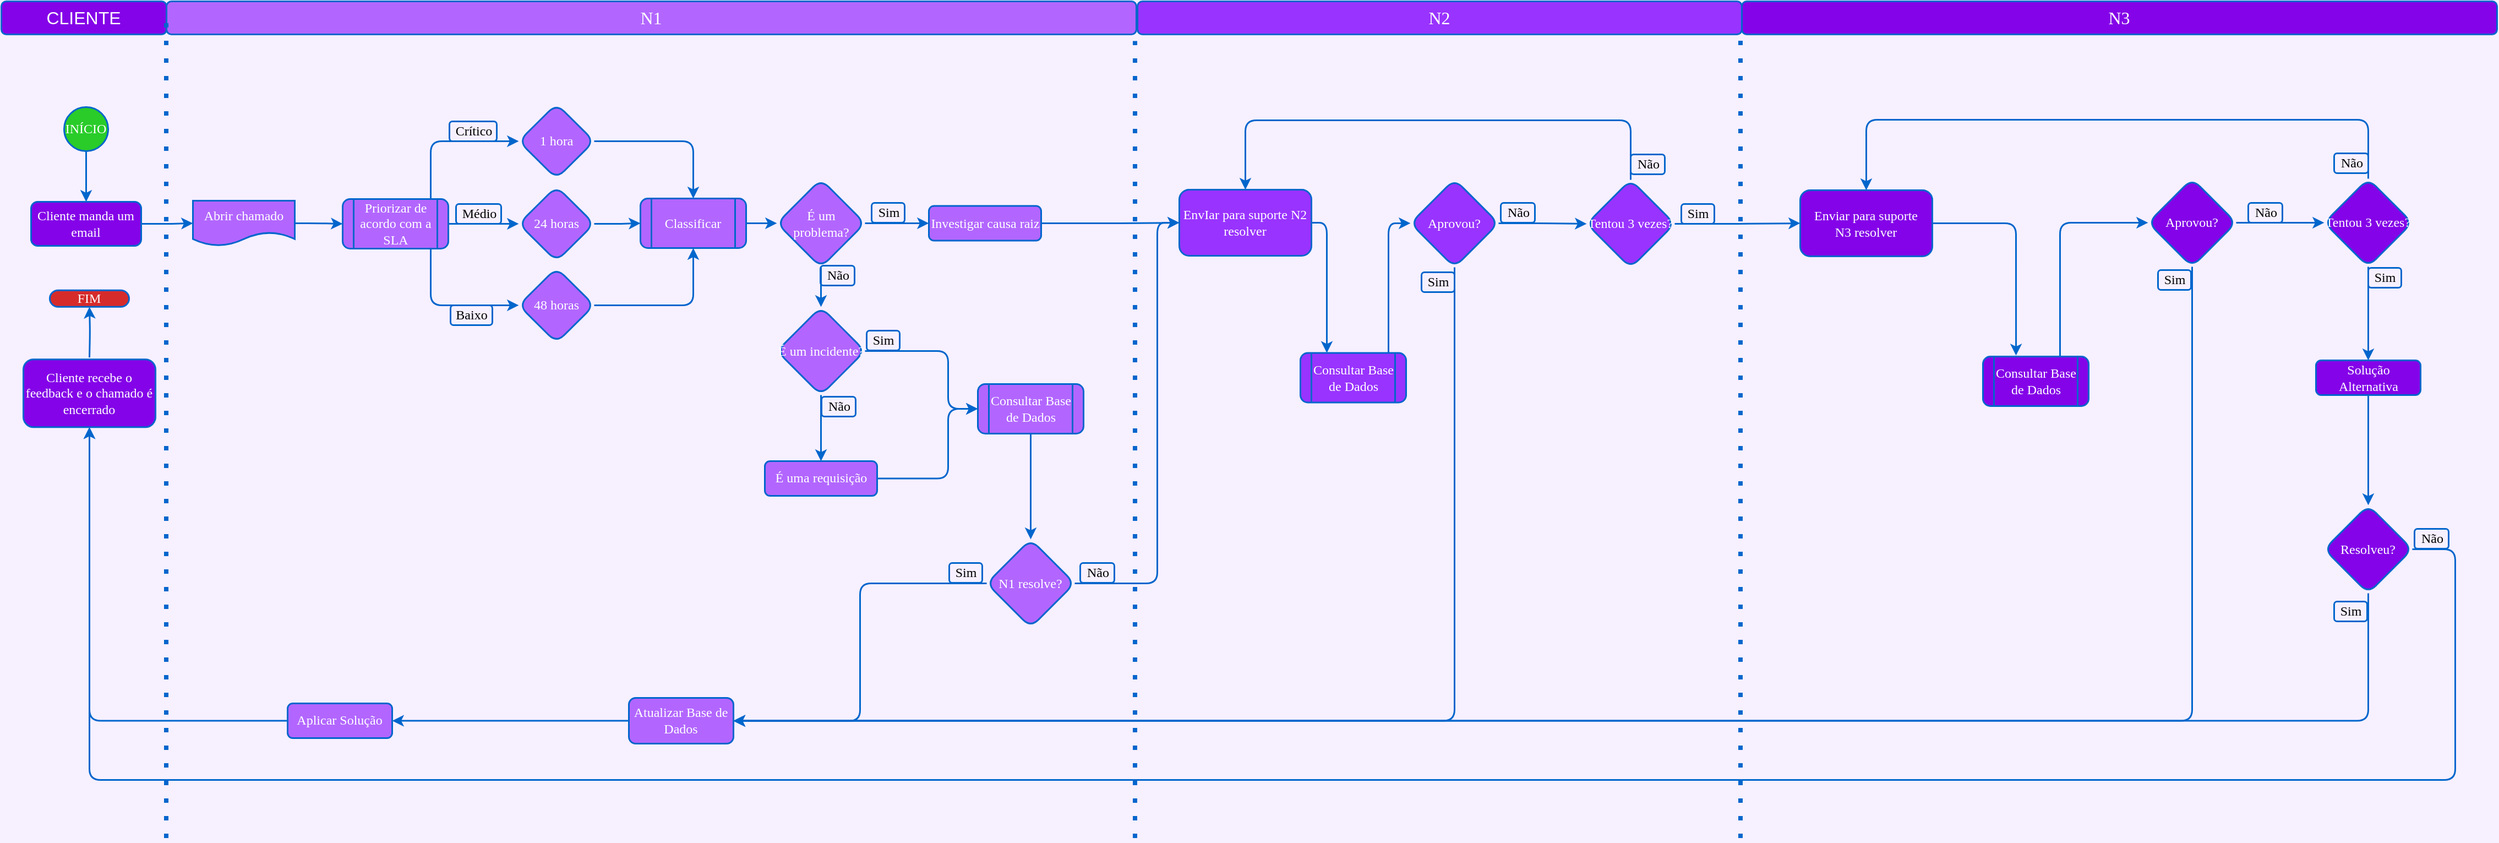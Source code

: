 <mxfile version="16.5.1" type="device"><diagram id="A5c_rkgQ94NfLmDdaCIv" name="Page-1"><mxGraphModel dx="2188" dy="1331" grid="0" gridSize="10" guides="0" tooltips="1" connect="1" arrows="1" fold="1" page="1" pageScale="1" pageWidth="827" pageHeight="1169" background="#F7F0FF" math="0" shadow="0"><root><mxCell id="0"/><mxCell id="1" parent="0"/><mxCell id="Slh5JcPYbbUTgBIkRvV1-237" value="N1" style="rounded=1;whiteSpace=wrap;html=1;fillColor=#B266FF;strokeColor=#0066CC;fontColor=#FFFFFF;fontFamily=Tahoma;strokeWidth=1.5;fontSize=16;" parent="1" vertex="1"><mxGeometry x="150" width="881" height="30" as="geometry"/></mxCell><mxCell id="Slh5JcPYbbUTgBIkRvV1-244" value="" style="endArrow=none;dashed=1;html=1;dashPattern=1 3;strokeWidth=4;rounded=1;entryX=0.594;entryY=1.064;entryDx=0;entryDy=0;entryPerimeter=0;strokeColor=#0066CC;fontColor=#FFFFFF;fontFamily=Tahoma;" parent="1" edge="1"><mxGeometry width="50" height="50" relative="1" as="geometry"><mxPoint x="1580" y="760" as="sourcePoint"/><mxPoint x="1580.004" y="32.5" as="targetPoint"/></mxGeometry></mxCell><mxCell id="Slh5JcPYbbUTgBIkRvV1-250" value="" style="endArrow=none;dashed=1;html=1;dashPattern=1 3;strokeWidth=4;rounded=1;entryX=0.594;entryY=1.064;entryDx=0;entryDy=0;entryPerimeter=0;strokeColor=#0066CC;fontColor=#FFFFFF;fontFamily=Tahoma;" parent="1" edge="1"><mxGeometry width="50" height="50" relative="1" as="geometry"><mxPoint x="1030" y="760" as="sourcePoint"/><mxPoint x="1030.004" y="36.25" as="targetPoint"/></mxGeometry></mxCell><mxCell id="Slh5JcPYbbUTgBIkRvV1-252" value="CLIENTE" style="rounded=1;whiteSpace=wrap;html=1;fillColor=#8403E8;strokeColor=#0066CC;fontColor=#FFFFFF;strokeWidth=1.5;fontSize=16;" parent="1" vertex="1"><mxGeometry width="150" height="30" as="geometry"/></mxCell><mxCell id="Slh5JcPYbbUTgBIkRvV1-253" value="" style="endArrow=none;dashed=1;html=1;dashPattern=1 3;strokeWidth=4;rounded=1;strokeColor=#0066CC;fontColor=#FFFFFF;fontFamily=Tahoma;fillColor=#d5e8d4;fontSize=24;" parent="1" edge="1"><mxGeometry width="50" height="50" relative="1" as="geometry"><mxPoint x="150" y="760" as="sourcePoint"/><mxPoint x="150" y="16.5" as="targetPoint"/></mxGeometry></mxCell><mxCell id="4X_OrvKNGzuKJOwHX_KE-9" value="" style="edgeStyle=orthogonalEdgeStyle;rounded=1;orthogonalLoop=1;jettySize=auto;html=1;strokeColor=#0066CC;fontColor=#FFFFFF;fontFamily=Tahoma;strokeWidth=1.5;" parent="1" source="4X_OrvKNGzuKJOwHX_KE-10" target="4X_OrvKNGzuKJOwHX_KE-12" edge="1"><mxGeometry relative="1" as="geometry"/></mxCell><mxCell id="4X_OrvKNGzuKJOwHX_KE-10" value="INÍCIO" style="ellipse;whiteSpace=wrap;html=1;aspect=fixed;fillColor=#29CC29;strokeColor=#0066CC;fontColor=#FFFFFF;rounded=1;fontFamily=Tahoma;strokeWidth=1.5;" parent="1" vertex="1"><mxGeometry x="57" y="96" width="40" height="40" as="geometry"/></mxCell><mxCell id="4X_OrvKNGzuKJOwHX_KE-93" value="" style="edgeStyle=orthogonalEdgeStyle;rounded=1;orthogonalLoop=1;jettySize=auto;html=1;strokeColor=#0066CC;fontColor=#FFFFFF;fontFamily=Tahoma;strokeWidth=1.5;" parent="1" source="4X_OrvKNGzuKJOwHX_KE-12" target="4X_OrvKNGzuKJOwHX_KE-92" edge="1"><mxGeometry relative="1" as="geometry"/></mxCell><mxCell id="4X_OrvKNGzuKJOwHX_KE-12" value="Cliente manda um email" style="whiteSpace=wrap;html=1;fillColor=#8403E8;strokeColor=#0066CC;fontColor=#FFFFFF;rounded=1;fontFamily=Tahoma;labelBorderColor=none;strokeWidth=1.5;" parent="1" vertex="1"><mxGeometry x="27" y="182" width="100" height="40" as="geometry"/></mxCell><mxCell id="4X_OrvKNGzuKJOwHX_KE-13" value="" style="edgeStyle=orthogonalEdgeStyle;rounded=1;orthogonalLoop=1;jettySize=auto;html=1;strokeColor=#0066CC;fontColor=#FFFFFF;fontFamily=Tahoma;strokeWidth=1.5;" parent="1" source="4X_OrvKNGzuKJOwHX_KE-15" target="4X_OrvKNGzuKJOwHX_KE-21" edge="1"><mxGeometry relative="1" as="geometry"/></mxCell><mxCell id="4X_OrvKNGzuKJOwHX_KE-15" value="É um problema?" style="rhombus;whiteSpace=wrap;html=1;fillColor=#B266FF;strokeColor=#0066CC;fontColor=#FFFFFF;rounded=1;fontFamily=Tahoma;strokeWidth=1.5;" parent="1" vertex="1"><mxGeometry x="704.5" y="161.5" width="80" height="80" as="geometry"/></mxCell><mxCell id="4X_OrvKNGzuKJOwHX_KE-17" value="Sim" style="text;html=1;align=center;verticalAlign=middle;resizable=0;points=[];autosize=1;strokeColor=#0066CC;fillColor=none;fontColor=#000000;rounded=1;fontFamily=Tahoma;strokeWidth=1.5;" parent="1" vertex="1"><mxGeometry x="790.5" y="183" width="30" height="18" as="geometry"/></mxCell><mxCell id="4X_OrvKNGzuKJOwHX_KE-18" value="Não" style="text;html=1;align=center;verticalAlign=middle;resizable=0;points=[];autosize=1;strokeColor=#0066CC;fillColor=none;fontColor=#000000;rounded=1;fontFamily=Tahoma;strokeWidth=1.5;" parent="1" vertex="1"><mxGeometry x="744" y="240" width="31" height="18" as="geometry"/></mxCell><mxCell id="4X_OrvKNGzuKJOwHX_KE-19" value="" style="edgeStyle=orthogonalEdgeStyle;rounded=1;orthogonalLoop=1;jettySize=auto;html=1;entryX=0.5;entryY=0;entryDx=0;entryDy=0;strokeColor=#0066CC;fontColor=#FFFFFF;fontFamily=Tahoma;strokeWidth=1.5;" parent="1" source="4X_OrvKNGzuKJOwHX_KE-21" target="xC4KgedidKU4m2oxbTdX-14" edge="1"><mxGeometry relative="1" as="geometry"><mxPoint x="744.48" y="387.52" as="targetPoint"/></mxGeometry></mxCell><mxCell id="4X_OrvKNGzuKJOwHX_KE-21" value="É um incidente?" style="rhombus;whiteSpace=wrap;html=1;fillColor=#B266FF;strokeColor=#0066CC;fontColor=#FFFFFF;rounded=1;fontFamily=Tahoma;strokeWidth=1.5;" parent="1" vertex="1"><mxGeometry x="704.5" y="277.5" width="80" height="80" as="geometry"/></mxCell><mxCell id="xC4KgedidKU4m2oxbTdX-9" style="edgeStyle=orthogonalEdgeStyle;rounded=1;orthogonalLoop=1;jettySize=auto;html=1;entryX=0;entryY=0.5;entryDx=0;entryDy=0;exitX=1;exitY=0.5;exitDx=0;exitDy=0;strokeColor=#0066CC;fontColor=#FFFFFF;fontFamily=Tahoma;strokeWidth=1.5;" edge="1" parent="1" source="xC4KgedidKU4m2oxbTdX-14" target="xC4KgedidKU4m2oxbTdX-13"><mxGeometry relative="1" as="geometry"><mxPoint x="784.5" y="427.5" as="sourcePoint"/><Array as="points"><mxPoint x="860" y="433.5"/><mxPoint x="860" y="370.5"/></Array></mxGeometry></mxCell><mxCell id="4X_OrvKNGzuKJOwHX_KE-25" value="Sim" style="text;html=1;align=center;verticalAlign=middle;resizable=0;points=[];autosize=1;strokeColor=#0066CC;fillColor=none;fontColor=#000000;rounded=1;fontFamily=Tahoma;strokeWidth=1.5;" parent="1" vertex="1"><mxGeometry x="786" y="299" width="30" height="18" as="geometry"/></mxCell><mxCell id="4X_OrvKNGzuKJOwHX_KE-27" value="Não" style="text;html=1;align=center;verticalAlign=middle;resizable=0;points=[];autosize=1;strokeColor=#0066CC;fillColor=none;fontColor=#000000;rounded=1;fontFamily=Tahoma;strokeWidth=1.5;" parent="1" vertex="1"><mxGeometry x="745" y="359" width="31" height="18" as="geometry"/></mxCell><mxCell id="4X_OrvKNGzuKJOwHX_KE-86" value="" style="edgeStyle=orthogonalEdgeStyle;rounded=1;orthogonalLoop=1;jettySize=auto;html=1;exitX=1;exitY=0.5;exitDx=0;exitDy=0;entryX=0;entryY=0.5;entryDx=0;entryDy=0;strokeColor=#0066CC;fontColor=#FFFFFF;fontFamily=Tahoma;strokeWidth=1.5;" parent="1" target="xC4KgedidKU4m2oxbTdX-56" edge="1" source="4X_OrvKNGzuKJOwHX_KE-15"><mxGeometry relative="1" as="geometry"><mxPoint x="1130" y="269" as="sourcePoint"/></mxGeometry></mxCell><mxCell id="4X_OrvKNGzuKJOwHX_KE-43" style="edgeStyle=orthogonalEdgeStyle;rounded=1;orthogonalLoop=1;jettySize=auto;html=1;entryX=0;entryY=0.5;entryDx=0;entryDy=0;exitX=1;exitY=0.5;exitDx=0;exitDy=0;strokeColor=#0066CC;fontColor=#FFFFFF;fontFamily=Tahoma;strokeWidth=1.5;" parent="1" target="xC4KgedidKU4m2oxbTdX-13" edge="1" source="4X_OrvKNGzuKJOwHX_KE-21"><mxGeometry relative="1" as="geometry"><mxPoint x="904.5" y="591.5" as="sourcePoint"/><Array as="points"><mxPoint x="860" y="317.5"/><mxPoint x="860" y="369.5"/></Array></mxGeometry></mxCell><mxCell id="4X_OrvKNGzuKJOwHX_KE-33" value="FIM" style="rounded=1;whiteSpace=wrap;html=1;arcSize=50;fillColor=#D62B2B;strokeColor=#0066CC;fontColor=#FFFFFF;fontFamily=Tahoma;strokeWidth=1.5;" parent="1" vertex="1"><mxGeometry x="44" y="262.37" width="72" height="15" as="geometry"/></mxCell><mxCell id="4X_OrvKNGzuKJOwHX_KE-96" style="edgeStyle=orthogonalEdgeStyle;rounded=1;orthogonalLoop=1;jettySize=auto;html=1;entryX=0;entryY=0.5;entryDx=0;entryDy=0;strokeColor=#0066CC;fontColor=#FFFFFF;fontFamily=Tahoma;strokeWidth=1.5;" parent="1" source="4X_OrvKNGzuKJOwHX_KE-38" target="4X_OrvKNGzuKJOwHX_KE-69" edge="1"><mxGeometry relative="1" as="geometry"><Array as="points"><mxPoint x="390" y="127"/></Array></mxGeometry></mxCell><mxCell id="4X_OrvKNGzuKJOwHX_KE-100" style="edgeStyle=orthogonalEdgeStyle;rounded=1;orthogonalLoop=1;jettySize=auto;html=1;strokeColor=#0066CC;fontColor=#FFFFFF;fontFamily=Tahoma;strokeWidth=1.5;" parent="1" source="4X_OrvKNGzuKJOwHX_KE-38" target="4X_OrvKNGzuKJOwHX_KE-98" edge="1"><mxGeometry relative="1" as="geometry"/></mxCell><mxCell id="4X_OrvKNGzuKJOwHX_KE-102" style="edgeStyle=orthogonalEdgeStyle;rounded=1;orthogonalLoop=1;jettySize=auto;html=1;entryX=0;entryY=0.5;entryDx=0;entryDy=0;strokeColor=#0066CC;fontColor=#FFFFFF;fontFamily=Tahoma;strokeWidth=1.5;" parent="1" source="4X_OrvKNGzuKJOwHX_KE-38" target="4X_OrvKNGzuKJOwHX_KE-99" edge="1"><mxGeometry relative="1" as="geometry"><Array as="points"><mxPoint x="390" y="276"/></Array></mxGeometry></mxCell><mxCell id="4X_OrvKNGzuKJOwHX_KE-38" value="Priorizar de acordo com a SLA" style="shape=process;whiteSpace=wrap;html=1;backgroundOutline=1;fillColor=#B266FF;strokeColor=#0066CC;fontColor=#FFFFFF;rounded=1;fontFamily=Tahoma;strokeWidth=1.5;" parent="1" vertex="1"><mxGeometry x="310" y="179.5" width="96" height="45" as="geometry"/></mxCell><mxCell id="4X_OrvKNGzuKJOwHX_KE-63" value="" style="edgeStyle=orthogonalEdgeStyle;rounded=1;orthogonalLoop=1;jettySize=auto;html=1;exitX=0.5;exitY=1;exitDx=0;exitDy=0;strokeColor=#0066CC;fontColor=#FFFFFF;fontFamily=Tahoma;strokeWidth=1.5;" parent="1" source="xC4KgedidKU4m2oxbTdX-13" target="4X_OrvKNGzuKJOwHX_KE-61" edge="1"><mxGeometry relative="1" as="geometry"/></mxCell><mxCell id="4X_OrvKNGzuKJOwHX_KE-53" style="edgeStyle=orthogonalEdgeStyle;rounded=1;orthogonalLoop=1;jettySize=auto;html=1;entryX=1;entryY=0.5;entryDx=0;entryDy=0;strokeColor=#0066CC;fontColor=#FFFFFF;fontFamily=Tahoma;strokeWidth=1.5;" parent="1" source="4X_OrvKNGzuKJOwHX_KE-42" target="xC4KgedidKU4m2oxbTdX-48" edge="1"><mxGeometry relative="1" as="geometry"><Array as="points"><mxPoint x="450" y="653.5"/><mxPoint x="450" y="653.5"/></Array></mxGeometry></mxCell><mxCell id="4X_OrvKNGzuKJOwHX_KE-42" value="Atualizar Base de Dados" style="rounded=1;whiteSpace=wrap;html=1;fillColor=#B266FF;strokeColor=#0066CC;fontColor=#FFFFFF;fontFamily=Tahoma;strokeWidth=1.5;" parent="1" vertex="1"><mxGeometry x="570" y="632.5" width="95" height="41.5" as="geometry"/></mxCell><mxCell id="4X_OrvKNGzuKJOwHX_KE-54" value="" style="edgeStyle=orthogonalEdgeStyle;rounded=1;orthogonalLoop=1;jettySize=auto;html=1;strokeColor=#0066CC;fontColor=#FFFFFF;fontFamily=Tahoma;strokeWidth=1.5;" parent="1" target="4X_OrvKNGzuKJOwHX_KE-33" edge="1"><mxGeometry relative="1" as="geometry"><mxPoint x="80" y="323.37" as="sourcePoint"/></mxGeometry></mxCell><mxCell id="4X_OrvKNGzuKJOwHX_KE-51" value="Cliente recebe o feedback e o chamado é encerrado" style="rounded=1;whiteSpace=wrap;html=1;fillColor=#8403E8;strokeColor=#0066CC;fontColor=#FFFFFF;fontFamily=Tahoma;strokeWidth=1.5;" parent="1" vertex="1"><mxGeometry x="20" y="325.12" width="120" height="61.5" as="geometry"/></mxCell><mxCell id="4X_OrvKNGzuKJOwHX_KE-64" value="" style="edgeStyle=orthogonalEdgeStyle;rounded=1;orthogonalLoop=1;jettySize=auto;html=1;exitX=0;exitY=0.5;exitDx=0;exitDy=0;strokeColor=#0066CC;fontColor=#FFFFFF;fontFamily=Tahoma;strokeWidth=1.5;" parent="1" source="4X_OrvKNGzuKJOwHX_KE-61" target="4X_OrvKNGzuKJOwHX_KE-42" edge="1"><mxGeometry relative="1" as="geometry"><Array as="points"><mxPoint x="780" y="528.5"/><mxPoint x="780" y="653.5"/></Array></mxGeometry></mxCell><mxCell id="xC4KgedidKU4m2oxbTdX-10" style="edgeStyle=orthogonalEdgeStyle;rounded=1;orthogonalLoop=1;jettySize=auto;html=1;entryX=0;entryY=0.5;entryDx=0;entryDy=0;strokeColor=#0066CC;fontColor=#FFFFFF;fontFamily=Tahoma;strokeWidth=1.5;" edge="1" parent="1" source="4X_OrvKNGzuKJOwHX_KE-61" target="4X_OrvKNGzuKJOwHX_KE-85"><mxGeometry relative="1" as="geometry"><Array as="points"><mxPoint x="1050" y="528"/><mxPoint x="1050" y="201"/></Array></mxGeometry></mxCell><mxCell id="4X_OrvKNGzuKJOwHX_KE-61" value="N1 resolve?" style="rhombus;whiteSpace=wrap;html=1;fillColor=#B266FF;strokeColor=#0066CC;fontColor=#FFFFFF;rounded=1;fontFamily=Tahoma;strokeWidth=1.5;" parent="1" vertex="1"><mxGeometry x="895" y="488.5" width="80" height="80" as="geometry"/></mxCell><mxCell id="4X_OrvKNGzuKJOwHX_KE-66" value="Sim" style="text;html=1;align=center;verticalAlign=middle;resizable=0;points=[];autosize=1;strokeColor=#0066CC;fillColor=none;fontColor=#000000;rounded=1;fontFamily=Tahoma;strokeWidth=1.5;" parent="1" vertex="1"><mxGeometry x="861" y="510" width="30" height="18" as="geometry"/></mxCell><mxCell id="4X_OrvKNGzuKJOwHX_KE-67" value="Não" style="text;html=1;align=center;verticalAlign=middle;resizable=0;points=[];autosize=1;strokeColor=#0066CC;fillColor=none;fontColor=#000000;rounded=1;fontFamily=Tahoma;strokeWidth=1.5;" parent="1" vertex="1"><mxGeometry x="980" y="510" width="31" height="18" as="geometry"/></mxCell><mxCell id="xC4KgedidKU4m2oxbTdX-5" style="edgeStyle=orthogonalEdgeStyle;rounded=1;orthogonalLoop=1;jettySize=auto;html=1;strokeColor=#0066CC;fontColor=#FFFFFF;fontFamily=Tahoma;strokeWidth=1.5;" edge="1" parent="1" source="4X_OrvKNGzuKJOwHX_KE-69" target="xC4KgedidKU4m2oxbTdX-4"><mxGeometry relative="1" as="geometry"/></mxCell><mxCell id="4X_OrvKNGzuKJOwHX_KE-69" value="1 hora" style="rhombus;whiteSpace=wrap;html=1;fillColor=#B266FF;strokeColor=#0066CC;fontColor=#FFFFFF;rounded=1;fontFamily=Tahoma;strokeWidth=1.5;" parent="1" vertex="1"><mxGeometry x="470" y="93" width="68.5" height="68" as="geometry"/></mxCell><mxCell id="xC4KgedidKU4m2oxbTdX-16" style="edgeStyle=orthogonalEdgeStyle;rounded=1;orthogonalLoop=1;jettySize=auto;html=1;entryX=0.25;entryY=0;entryDx=0;entryDy=0;strokeColor=#0066CC;fontColor=#FFFFFF;fontFamily=Tahoma;strokeWidth=1.5;" edge="1" parent="1" source="4X_OrvKNGzuKJOwHX_KE-85" target="xC4KgedidKU4m2oxbTdX-40"><mxGeometry relative="1" as="geometry"><mxPoint x="1140" y="327.5" as="targetPoint"/><Array as="points"><mxPoint x="1204" y="201"/></Array></mxGeometry></mxCell><mxCell id="4X_OrvKNGzuKJOwHX_KE-85" value="EnvIar para suporte N2 resolver" style="whiteSpace=wrap;html=1;fillColor=#9933FF;strokeColor=#0066CC;fontColor=#FFFFFF;rounded=1;fontFamily=Tahoma;strokeWidth=1.5;" parent="1" vertex="1"><mxGeometry x="1070" y="171" width="120" height="60" as="geometry"/></mxCell><mxCell id="4X_OrvKNGzuKJOwHX_KE-95" style="edgeStyle=orthogonalEdgeStyle;rounded=1;orthogonalLoop=1;jettySize=auto;html=1;entryX=0;entryY=0.5;entryDx=0;entryDy=0;strokeColor=#0066CC;fontColor=#FFFFFF;fontFamily=Tahoma;strokeWidth=1.5;" parent="1" source="4X_OrvKNGzuKJOwHX_KE-92" target="4X_OrvKNGzuKJOwHX_KE-38" edge="1"><mxGeometry relative="1" as="geometry"><mxPoint x="280" y="237.5" as="targetPoint"/></mxGeometry></mxCell><mxCell id="4X_OrvKNGzuKJOwHX_KE-92" value="&lt;span style=&quot;&quot;&gt;Abrir chamado&lt;/span&gt;" style="shape=document;whiteSpace=wrap;html=1;boundedLbl=1;fillColor=#B266FF;strokeColor=#0066CC;fontColor=#FFFFFF;rounded=1;fontFamily=Tahoma;strokeWidth=1.5;" parent="1" vertex="1"><mxGeometry x="174" y="181" width="92.5" height="41" as="geometry"/></mxCell><mxCell id="4X_OrvKNGzuKJOwHX_KE-97" value="Crítico" style="text;html=1;align=center;verticalAlign=middle;resizable=0;points=[];autosize=1;strokeColor=#0066CC;fillColor=none;fontColor=#000000;rounded=1;fontFamily=Tahoma;strokeWidth=1.5;" parent="1" vertex="1"><mxGeometry x="407" y="109" width="43" height="18" as="geometry"/></mxCell><mxCell id="xC4KgedidKU4m2oxbTdX-6" style="edgeStyle=orthogonalEdgeStyle;rounded=1;orthogonalLoop=1;jettySize=auto;html=1;entryX=0;entryY=0.5;entryDx=0;entryDy=0;strokeColor=#0066CC;fontColor=#FFFFFF;fontFamily=Tahoma;strokeWidth=1.5;" edge="1" parent="1" source="4X_OrvKNGzuKJOwHX_KE-98" target="xC4KgedidKU4m2oxbTdX-4"><mxGeometry relative="1" as="geometry"/></mxCell><mxCell id="4X_OrvKNGzuKJOwHX_KE-98" value="24 horas" style="rhombus;whiteSpace=wrap;html=1;fillColor=#B266FF;strokeColor=#0066CC;fontColor=#FFFFFF;rounded=1;fontFamily=Tahoma;strokeWidth=1.5;" parent="1" vertex="1"><mxGeometry x="470" y="168" width="68.5" height="68" as="geometry"/></mxCell><mxCell id="xC4KgedidKU4m2oxbTdX-7" style="edgeStyle=orthogonalEdgeStyle;rounded=1;orthogonalLoop=1;jettySize=auto;html=1;entryX=0.5;entryY=1;entryDx=0;entryDy=0;strokeColor=#0066CC;fontColor=#FFFFFF;fontFamily=Tahoma;strokeWidth=1.5;" edge="1" parent="1" source="4X_OrvKNGzuKJOwHX_KE-99" target="xC4KgedidKU4m2oxbTdX-4"><mxGeometry relative="1" as="geometry"/></mxCell><mxCell id="4X_OrvKNGzuKJOwHX_KE-99" value="48 horas" style="rhombus;whiteSpace=wrap;html=1;fillColor=#B266FF;strokeColor=#0066CC;fontColor=#FFFFFF;rounded=1;fontFamily=Tahoma;strokeWidth=1.5;" parent="1" vertex="1"><mxGeometry x="470" y="242" width="68.5" height="68" as="geometry"/></mxCell><mxCell id="xC4KgedidKU4m2oxbTdX-1" value="Médio" style="text;html=1;align=center;verticalAlign=middle;resizable=0;points=[];autosize=1;strokeColor=#0066CC;fillColor=none;fontColor=#000000;rounded=1;fontFamily=Tahoma;strokeWidth=1.5;" vertex="1" parent="1"><mxGeometry x="413" y="184" width="41" height="18" as="geometry"/></mxCell><mxCell id="xC4KgedidKU4m2oxbTdX-3" value="Baixo" style="text;html=1;align=center;verticalAlign=middle;resizable=0;points=[];autosize=1;strokeColor=#0066CC;fillColor=none;fontColor=#000000;rounded=1;fontFamily=Tahoma;strokeWidth=1.5;" vertex="1" parent="1"><mxGeometry x="408" y="276" width="38" height="18" as="geometry"/></mxCell><mxCell id="xC4KgedidKU4m2oxbTdX-8" style="edgeStyle=orthogonalEdgeStyle;rounded=1;orthogonalLoop=1;jettySize=auto;html=1;entryX=0;entryY=0.5;entryDx=0;entryDy=0;strokeColor=#0066CC;fontColor=#FFFFFF;fontFamily=Tahoma;strokeWidth=1.5;" edge="1" parent="1" source="xC4KgedidKU4m2oxbTdX-4" target="4X_OrvKNGzuKJOwHX_KE-15"><mxGeometry relative="1" as="geometry"><mxPoint x="710" y="204.5" as="targetPoint"/></mxGeometry></mxCell><mxCell id="xC4KgedidKU4m2oxbTdX-4" value="Classificar" style="shape=process;whiteSpace=wrap;html=1;backgroundOutline=1;fillColor=#B266FF;strokeColor=#0066CC;fontColor=#FFFFFF;rounded=1;fontFamily=Tahoma;strokeWidth=1.5;" vertex="1" parent="1"><mxGeometry x="580.5" y="179" width="96" height="45" as="geometry"/></mxCell><mxCell id="xC4KgedidKU4m2oxbTdX-13" value="Consultar Base de Dados" style="shape=process;whiteSpace=wrap;html=1;backgroundOutline=1;fillColor=#B266FF;strokeColor=#0066CC;fontColor=#FFFFFF;rounded=1;fontFamily=Tahoma;strokeWidth=1.5;" vertex="1" parent="1"><mxGeometry x="887" y="347.5" width="96" height="45" as="geometry"/></mxCell><mxCell id="xC4KgedidKU4m2oxbTdX-14" value="É uma requisição" style="rounded=1;whiteSpace=wrap;html=1;fillColor=#B266FF;strokeColor=#0066CC;fontColor=#FFFFFF;fontFamily=Tahoma;strokeWidth=1.5;" vertex="1" parent="1"><mxGeometry x="693.5" y="417.5" width="102" height="31.5" as="geometry"/></mxCell><mxCell id="xC4KgedidKU4m2oxbTdX-19" style="edgeStyle=orthogonalEdgeStyle;rounded=1;orthogonalLoop=1;jettySize=auto;html=1;entryX=0;entryY=0.5;entryDx=0;entryDy=0;strokeColor=#0066CC;fontColor=#FFFFFF;fontFamily=Tahoma;strokeWidth=1.5;" edge="1" parent="1" source="xC4KgedidKU4m2oxbTdX-15" target="xC4KgedidKU4m2oxbTdX-17"><mxGeometry relative="1" as="geometry"><mxPoint x="1410" y="201.5" as="targetPoint"/></mxGeometry></mxCell><mxCell id="xC4KgedidKU4m2oxbTdX-20" style="edgeStyle=orthogonalEdgeStyle;rounded=1;orthogonalLoop=1;jettySize=auto;html=1;entryX=1;entryY=0.5;entryDx=0;entryDy=0;exitX=0.5;exitY=1;exitDx=0;exitDy=0;strokeColor=#0066CC;fontColor=#FFFFFF;fontFamily=Tahoma;strokeWidth=1.5;" edge="1" parent="1" source="xC4KgedidKU4m2oxbTdX-15" target="4X_OrvKNGzuKJOwHX_KE-42"><mxGeometry relative="1" as="geometry"><Array as="points"><mxPoint x="1320" y="653.5"/></Array></mxGeometry></mxCell><mxCell id="xC4KgedidKU4m2oxbTdX-15" value="Aprovou?" style="rhombus;whiteSpace=wrap;html=1;fillColor=#9933FF;strokeColor=#0066CC;fontColor=#FFFFFF;rounded=1;fontFamily=Tahoma;strokeWidth=1.5;" vertex="1" parent="1"><mxGeometry x="1280" y="161.5" width="80" height="80" as="geometry"/></mxCell><mxCell id="xC4KgedidKU4m2oxbTdX-18" style="edgeStyle=orthogonalEdgeStyle;rounded=1;orthogonalLoop=1;jettySize=auto;html=1;entryX=0.5;entryY=0;entryDx=0;entryDy=0;strokeColor=#0066CC;fontColor=#FFFFFF;fontFamily=Tahoma;strokeWidth=1.5;" edge="1" parent="1" source="xC4KgedidKU4m2oxbTdX-17" target="4X_OrvKNGzuKJOwHX_KE-85"><mxGeometry relative="1" as="geometry"><mxPoint x="1070" y="167.5" as="targetPoint"/><Array as="points"><mxPoint x="1480" y="108"/><mxPoint x="1130" y="108"/></Array></mxGeometry></mxCell><mxCell id="xC4KgedidKU4m2oxbTdX-26" style="edgeStyle=orthogonalEdgeStyle;rounded=1;orthogonalLoop=1;jettySize=auto;html=1;entryX=0;entryY=0.5;entryDx=0;entryDy=0;strokeColor=#0066CC;fontColor=#FFFFFF;fontFamily=Tahoma;strokeWidth=1.5;" edge="1" parent="1" source="xC4KgedidKU4m2oxbTdX-17" target="xC4KgedidKU4m2oxbTdX-25"><mxGeometry relative="1" as="geometry"/></mxCell><mxCell id="xC4KgedidKU4m2oxbTdX-17" value="Tentou 3 vezes?" style="rhombus;whiteSpace=wrap;html=1;fillColor=#9933FF;strokeColor=#0066CC;fontColor=#FFFFFF;rounded=1;fontFamily=Tahoma;strokeWidth=1.5;" vertex="1" parent="1"><mxGeometry x="1440" y="162" width="80" height="80" as="geometry"/></mxCell><mxCell id="xC4KgedidKU4m2oxbTdX-21" value="Sim" style="text;html=1;align=center;verticalAlign=middle;resizable=0;points=[];autosize=1;strokeColor=#0066CC;fillColor=none;fontColor=#000000;rounded=1;fontFamily=Tahoma;strokeWidth=1.5;" vertex="1" parent="1"><mxGeometry x="1290" y="246" width="30" height="18" as="geometry"/></mxCell><mxCell id="xC4KgedidKU4m2oxbTdX-22" value="Não" style="text;html=1;align=center;verticalAlign=middle;resizable=0;points=[];autosize=1;strokeColor=#0066CC;fillColor=none;fontColor=#000000;rounded=1;fontFamily=Tahoma;strokeWidth=1.5;" vertex="1" parent="1"><mxGeometry x="1480" y="139" width="31" height="18" as="geometry"/></mxCell><mxCell id="xC4KgedidKU4m2oxbTdX-23" value="Sim" style="text;html=1;align=center;verticalAlign=middle;resizable=0;points=[];autosize=1;strokeColor=#0066CC;fillColor=none;fontColor=#000000;rounded=1;fontFamily=Tahoma;strokeWidth=1.5;" vertex="1" parent="1"><mxGeometry x="1526" y="184" width="30" height="18" as="geometry"/></mxCell><mxCell id="xC4KgedidKU4m2oxbTdX-24" value="Não" style="text;html=1;align=center;verticalAlign=middle;resizable=0;points=[];autosize=1;strokeColor=#0066CC;fillColor=none;fontColor=#000000;rounded=1;fontFamily=Tahoma;strokeWidth=1.5;" vertex="1" parent="1"><mxGeometry x="1362" y="183" width="31" height="18" as="geometry"/></mxCell><mxCell id="xC4KgedidKU4m2oxbTdX-28" style="edgeStyle=orthogonalEdgeStyle;rounded=1;orthogonalLoop=1;jettySize=auto;html=1;entryX=0;entryY=0.5;entryDx=0;entryDy=0;startArrow=none;strokeColor=#0066CC;fontColor=#FFFFFF;fontFamily=Tahoma;strokeWidth=1.5;" edge="1" parent="1" source="xC4KgedidKU4m2oxbTdX-42" target="xC4KgedidKU4m2oxbTdX-27"><mxGeometry relative="1" as="geometry"><Array as="points"><mxPoint x="1870" y="200.5"/></Array></mxGeometry></mxCell><mxCell id="xC4KgedidKU4m2oxbTdX-45" style="edgeStyle=orthogonalEdgeStyle;rounded=1;orthogonalLoop=1;jettySize=auto;html=1;entryX=0.313;entryY=-0.021;entryDx=0;entryDy=0;entryPerimeter=0;strokeColor=#0066CC;fontColor=#FFFFFF;fontFamily=Tahoma;strokeWidth=1.5;" edge="1" parent="1" source="xC4KgedidKU4m2oxbTdX-25" target="xC4KgedidKU4m2oxbTdX-42"><mxGeometry relative="1" as="geometry"/></mxCell><mxCell id="xC4KgedidKU4m2oxbTdX-25" value="Enviar para suporte &lt;br&gt;N3 resolver" style="whiteSpace=wrap;html=1;fillColor=#8403E8;strokeColor=#0066CC;fontColor=#FFFFFF;rounded=1;fontFamily=Tahoma;strokeWidth=1.5;" vertex="1" parent="1"><mxGeometry x="1634" y="171.5" width="120" height="60" as="geometry"/></mxCell><mxCell id="xC4KgedidKU4m2oxbTdX-30" style="edgeStyle=orthogonalEdgeStyle;rounded=1;orthogonalLoop=1;jettySize=auto;html=1;entryX=0;entryY=0.5;entryDx=0;entryDy=0;strokeColor=#0066CC;fontColor=#FFFFFF;fontFamily=Tahoma;strokeWidth=1.5;" edge="1" parent="1" source="xC4KgedidKU4m2oxbTdX-27" target="xC4KgedidKU4m2oxbTdX-29"><mxGeometry relative="1" as="geometry"/></mxCell><mxCell id="xC4KgedidKU4m2oxbTdX-36" style="edgeStyle=orthogonalEdgeStyle;rounded=1;orthogonalLoop=1;jettySize=auto;html=1;entryX=1;entryY=0.5;entryDx=0;entryDy=0;strokeColor=#0066CC;fontColor=#FFFFFF;fontFamily=Tahoma;strokeWidth=1.5;" edge="1" parent="1" source="xC4KgedidKU4m2oxbTdX-27" target="4X_OrvKNGzuKJOwHX_KE-42"><mxGeometry relative="1" as="geometry"><Array as="points"><mxPoint x="1990" y="653.5"/></Array></mxGeometry></mxCell><mxCell id="xC4KgedidKU4m2oxbTdX-27" value="Aprovou?" style="rhombus;whiteSpace=wrap;html=1;fillColor=#8403E8;strokeColor=#0066CC;fontColor=#FFFFFF;rounded=1;fontFamily=Tahoma;strokeWidth=1.5;" vertex="1" parent="1"><mxGeometry x="1950" y="161" width="80" height="80" as="geometry"/></mxCell><mxCell id="xC4KgedidKU4m2oxbTdX-31" style="edgeStyle=orthogonalEdgeStyle;rounded=1;orthogonalLoop=1;jettySize=auto;html=1;entryX=0.5;entryY=0;entryDx=0;entryDy=0;strokeColor=#0066CC;fontColor=#FFFFFF;fontFamily=Tahoma;strokeWidth=1.5;" edge="1" parent="1" source="xC4KgedidKU4m2oxbTdX-29" target="xC4KgedidKU4m2oxbTdX-25"><mxGeometry relative="1" as="geometry"><mxPoint x="1600" y="171.5" as="targetPoint"/><Array as="points"><mxPoint x="2150" y="107.5"/><mxPoint x="1694" y="107.5"/></Array></mxGeometry></mxCell><mxCell id="xC4KgedidKU4m2oxbTdX-46" style="edgeStyle=orthogonalEdgeStyle;rounded=1;orthogonalLoop=1;jettySize=auto;html=1;entryX=0.5;entryY=0;entryDx=0;entryDy=0;strokeColor=#0066CC;fontColor=#FFFFFF;fontFamily=Tahoma;strokeWidth=1.5;" edge="1" parent="1" source="xC4KgedidKU4m2oxbTdX-29" target="xC4KgedidKU4m2oxbTdX-38"><mxGeometry relative="1" as="geometry"><Array as="points"><mxPoint x="2150" y="307.5"/><mxPoint x="2150" y="307.5"/></Array></mxGeometry></mxCell><mxCell id="xC4KgedidKU4m2oxbTdX-29" value="Tentou 3 vezes?" style="rhombus;whiteSpace=wrap;html=1;fillColor=#8403E8;strokeColor=#0066CC;fontColor=#FFFFFF;rounded=1;fontFamily=Tahoma;strokeWidth=1.5;" vertex="1" parent="1"><mxGeometry x="2110" y="161" width="80" height="80" as="geometry"/></mxCell><mxCell id="xC4KgedidKU4m2oxbTdX-32" value="Sim" style="text;html=1;align=center;verticalAlign=middle;resizable=0;points=[];autosize=1;strokeColor=#0066CC;fillColor=none;fontColor=#000000;rounded=1;fontFamily=Tahoma;strokeWidth=1.5;" vertex="1" parent="1"><mxGeometry x="1959" y="244" width="30" height="18" as="geometry"/></mxCell><mxCell id="xC4KgedidKU4m2oxbTdX-33" value="Não" style="text;html=1;align=center;verticalAlign=middle;resizable=0;points=[];autosize=1;strokeColor=#0066CC;fillColor=none;fontColor=#000000;rounded=1;fontFamily=Tahoma;strokeWidth=1.5;" vertex="1" parent="1"><mxGeometry x="2119" y="138" width="31" height="18" as="geometry"/></mxCell><mxCell id="xC4KgedidKU4m2oxbTdX-34" value="Sim" style="text;html=1;align=center;verticalAlign=middle;resizable=0;points=[];autosize=1;strokeColor=#0066CC;fillColor=none;fontColor=#000000;rounded=1;fontFamily=Tahoma;strokeWidth=1.5;" vertex="1" parent="1"><mxGeometry x="2150" y="242" width="30" height="18" as="geometry"/></mxCell><mxCell id="xC4KgedidKU4m2oxbTdX-35" value="Não" style="text;html=1;align=center;verticalAlign=middle;resizable=0;points=[];autosize=1;strokeColor=#0066CC;fillColor=none;fontColor=#000000;rounded=1;fontFamily=Tahoma;strokeWidth=1.5;" vertex="1" parent="1"><mxGeometry x="2041" y="183" width="31" height="18" as="geometry"/></mxCell><mxCell id="xC4KgedidKU4m2oxbTdX-47" style="edgeStyle=orthogonalEdgeStyle;rounded=1;orthogonalLoop=1;jettySize=auto;html=1;entryX=1;entryY=0.5;entryDx=0;entryDy=0;exitX=0.5;exitY=1;exitDx=0;exitDy=0;strokeColor=#0066CC;fontColor=#FFFFFF;fontFamily=Tahoma;strokeWidth=1.5;" edge="1" parent="1" source="xC4KgedidKU4m2oxbTdX-50" target="4X_OrvKNGzuKJOwHX_KE-42"><mxGeometry relative="1" as="geometry"><mxPoint x="2150" y="547.5" as="sourcePoint"/><Array as="points"><mxPoint x="2150" y="653.5"/></Array></mxGeometry></mxCell><mxCell id="xC4KgedidKU4m2oxbTdX-54" style="edgeStyle=orthogonalEdgeStyle;rounded=1;orthogonalLoop=1;jettySize=auto;html=1;entryX=0.5;entryY=0;entryDx=0;entryDy=0;strokeColor=#0066CC;fontColor=#FFFFFF;fontFamily=Tahoma;strokeWidth=1.5;" edge="1" parent="1" source="xC4KgedidKU4m2oxbTdX-38" target="xC4KgedidKU4m2oxbTdX-50"><mxGeometry relative="1" as="geometry"/></mxCell><mxCell id="xC4KgedidKU4m2oxbTdX-38" value="Solução Alternativa" style="rounded=1;whiteSpace=wrap;html=1;fillColor=#8403E8;strokeColor=#0066CC;fontColor=#FFFFFF;fontFamily=Tahoma;strokeWidth=1.5;" vertex="1" parent="1"><mxGeometry x="2102.5" y="326" width="95" height="31.5" as="geometry"/></mxCell><mxCell id="xC4KgedidKU4m2oxbTdX-41" style="edgeStyle=orthogonalEdgeStyle;rounded=1;orthogonalLoop=1;jettySize=auto;html=1;entryX=0;entryY=0.5;entryDx=0;entryDy=0;strokeColor=#0066CC;fontColor=#FFFFFF;fontFamily=Tahoma;strokeWidth=1.5;" edge="1" parent="1" source="xC4KgedidKU4m2oxbTdX-40" target="xC4KgedidKU4m2oxbTdX-15"><mxGeometry relative="1" as="geometry"><Array as="points"><mxPoint x="1260" y="202"/></Array></mxGeometry></mxCell><mxCell id="xC4KgedidKU4m2oxbTdX-40" value="Consultar Base de Dados" style="shape=process;whiteSpace=wrap;html=1;backgroundOutline=1;fillColor=#9933FF;strokeColor=#0066CC;fontColor=#FFFFFF;rounded=1;fontFamily=Tahoma;strokeWidth=1.5;" vertex="1" parent="1"><mxGeometry x="1180" y="319.25" width="96" height="45" as="geometry"/></mxCell><mxCell id="xC4KgedidKU4m2oxbTdX-42" value="Consultar Base de Dados" style="shape=process;whiteSpace=wrap;html=1;backgroundOutline=1;fillColor=#8403E8;strokeColor=#0066CC;fontColor=#FFFFFF;rounded=1;fontFamily=Tahoma;strokeWidth=1.5;" vertex="1" parent="1"><mxGeometry x="1800" y="322.5" width="96" height="45" as="geometry"/></mxCell><mxCell id="xC4KgedidKU4m2oxbTdX-49" style="edgeStyle=orthogonalEdgeStyle;rounded=1;orthogonalLoop=1;jettySize=auto;html=1;entryX=0.5;entryY=1;entryDx=0;entryDy=0;strokeColor=#0066CC;fontColor=#FFFFFF;fontFamily=Tahoma;strokeWidth=1.5;" edge="1" parent="1" source="xC4KgedidKU4m2oxbTdX-48" target="4X_OrvKNGzuKJOwHX_KE-51"><mxGeometry relative="1" as="geometry"><mxPoint x="80" y="399" as="targetPoint"/></mxGeometry></mxCell><mxCell id="xC4KgedidKU4m2oxbTdX-48" value="Aplicar Solução" style="rounded=1;whiteSpace=wrap;html=1;fillColor=#B266FF;strokeColor=#0066CC;fontColor=#FFFFFF;fontFamily=Tahoma;strokeWidth=1.5;" vertex="1" parent="1"><mxGeometry x="260" y="637.5" width="95" height="31.5" as="geometry"/></mxCell><mxCell id="xC4KgedidKU4m2oxbTdX-55" style="edgeStyle=orthogonalEdgeStyle;rounded=1;orthogonalLoop=1;jettySize=auto;html=1;entryX=0.5;entryY=1;entryDx=0;entryDy=0;strokeColor=#0066CC;fontColor=#FFFFFF;fontFamily=Tahoma;strokeWidth=1.5;" edge="1" parent="1" source="xC4KgedidKU4m2oxbTdX-50" target="4X_OrvKNGzuKJOwHX_KE-51"><mxGeometry relative="1" as="geometry"><mxPoint x="60" y="420" as="targetPoint"/><Array as="points"><mxPoint x="2229" y="498"/><mxPoint x="2229" y="707"/><mxPoint x="80" y="707"/></Array></mxGeometry></mxCell><mxCell id="xC4KgedidKU4m2oxbTdX-50" value="Resolveu?" style="rhombus;whiteSpace=wrap;html=1;fillColor=#8403E8;strokeColor=#0066CC;fontColor=#FFFFFF;rounded=1;fontFamily=Tahoma;strokeWidth=1.5;" vertex="1" parent="1"><mxGeometry x="2110" y="457.5" width="80" height="80" as="geometry"/></mxCell><mxCell id="xC4KgedidKU4m2oxbTdX-51" value="Sim" style="text;html=1;align=center;verticalAlign=middle;resizable=0;points=[];autosize=1;strokeColor=#0066CC;fillColor=none;fontColor=#000000;rounded=1;fontFamily=Tahoma;strokeWidth=1.5;" vertex="1" parent="1"><mxGeometry x="2119" y="545" width="30" height="18" as="geometry"/></mxCell><mxCell id="xC4KgedidKU4m2oxbTdX-52" value="Não" style="text;html=1;align=center;verticalAlign=middle;resizable=0;points=[];autosize=1;strokeColor=#0066CC;fillColor=none;fontColor=#000000;rounded=1;fontFamily=Tahoma;strokeWidth=1.5;" vertex="1" parent="1"><mxGeometry x="2192" y="479" width="31" height="18" as="geometry"/></mxCell><mxCell id="xC4KgedidKU4m2oxbTdX-57" style="edgeStyle=orthogonalEdgeStyle;rounded=1;orthogonalLoop=1;jettySize=auto;html=1;entryX=0;entryY=0.5;entryDx=0;entryDy=0;strokeColor=#0066CC;fontColor=#FFFFFF;fontFamily=Tahoma;strokeWidth=1.5;" edge="1" parent="1" source="xC4KgedidKU4m2oxbTdX-56" target="4X_OrvKNGzuKJOwHX_KE-85"><mxGeometry relative="1" as="geometry"/></mxCell><mxCell id="xC4KgedidKU4m2oxbTdX-56" value="Investigar causa raiz" style="rounded=1;whiteSpace=wrap;html=1;fillColor=#B266FF;strokeColor=#0066CC;fontColor=#FFFFFF;fontFamily=Tahoma;strokeWidth=1.5;" vertex="1" parent="1"><mxGeometry x="842.5" y="185.75" width="102" height="31.5" as="geometry"/></mxCell><mxCell id="xC4KgedidKU4m2oxbTdX-76" value="N2" style="rounded=1;whiteSpace=wrap;html=1;fillColor=#9933FF;strokeColor=#0066CC;fontColor=#FFFFFF;fontFamily=Tahoma;strokeWidth=1.5;fontSize=16;" vertex="1" parent="1"><mxGeometry x="1032" width="549" height="30" as="geometry"/></mxCell><mxCell id="xC4KgedidKU4m2oxbTdX-77" value="N3" style="rounded=1;whiteSpace=wrap;html=1;fillColor=#8403E8;strokeColor=#0066CC;fontColor=#FFFFFF;fontFamily=Tahoma;strokeWidth=1.5;fontSize=16;" vertex="1" parent="1"><mxGeometry x="1581" width="686" height="30" as="geometry"/></mxCell></root></mxGraphModel></diagram></mxfile>
